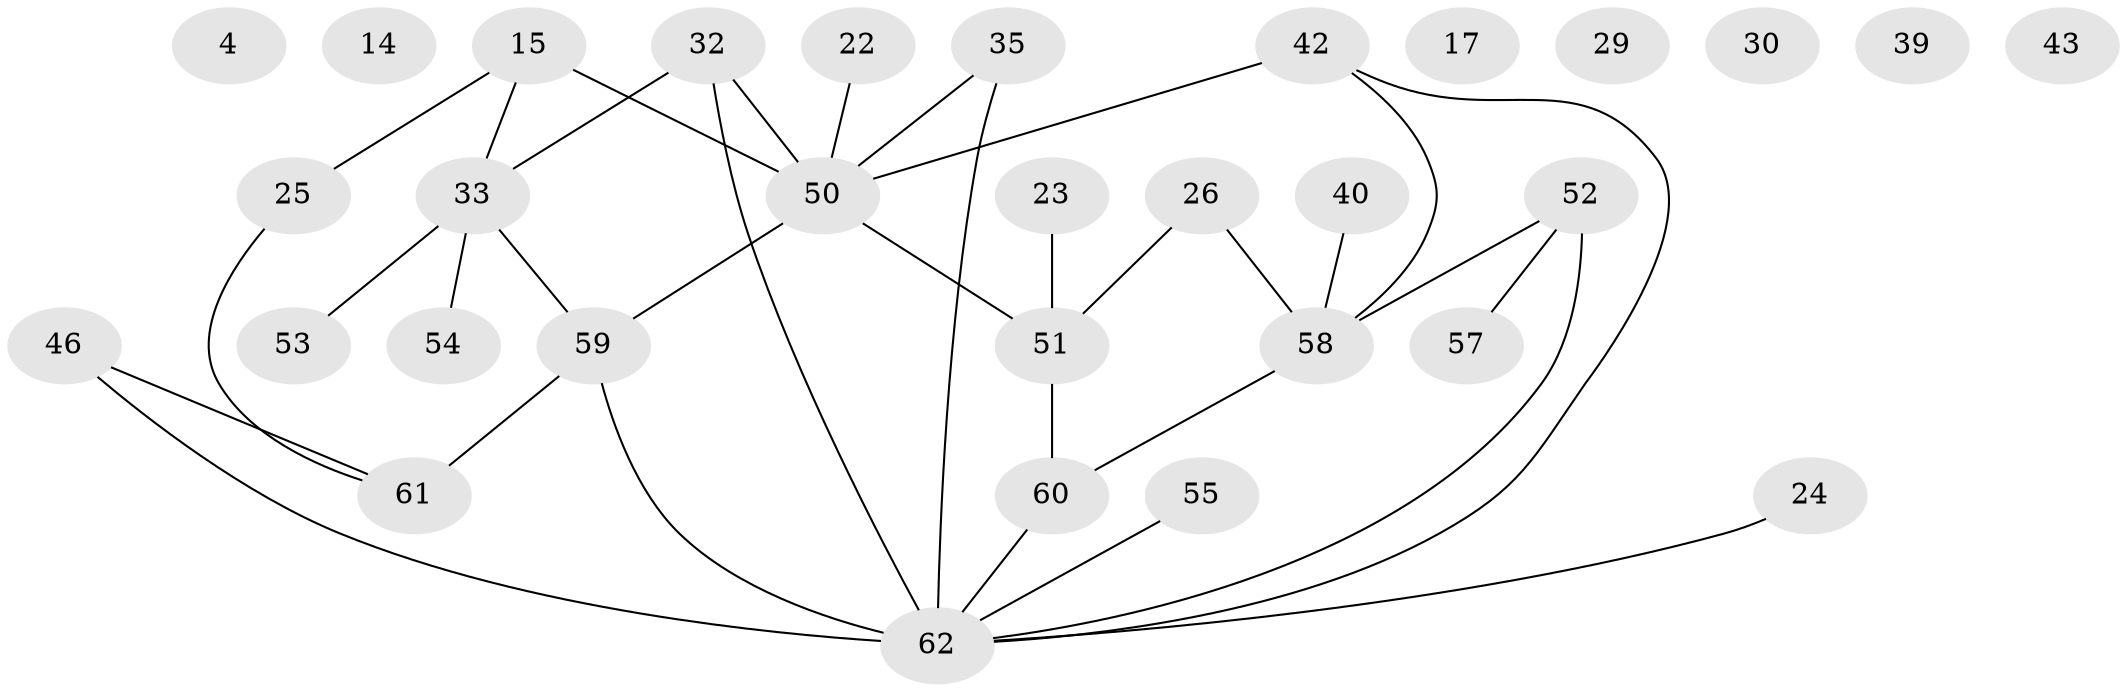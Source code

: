 // original degree distribution, {2: 0.25806451612903225, 7: 0.03225806451612903, 4: 0.22580645161290322, 0: 0.0967741935483871, 1: 0.20967741935483872, 3: 0.12903225806451613, 5: 0.04838709677419355}
// Generated by graph-tools (version 1.1) at 2025/39/03/09/25 04:39:11]
// undirected, 31 vertices, 34 edges
graph export_dot {
graph [start="1"]
  node [color=gray90,style=filled];
  4;
  14;
  15;
  17 [super="+8"];
  22 [super="+9"];
  23 [super="+1"];
  24;
  25 [super="+10"];
  26;
  29;
  30;
  32 [super="+21+31+19"];
  33 [super="+16"];
  35 [super="+34"];
  39;
  40;
  42;
  43;
  46 [super="+27"];
  50 [super="+48"];
  51 [super="+47"];
  52 [super="+20"];
  53;
  54;
  55;
  57;
  58 [super="+38+44"];
  59 [super="+12+6"];
  60 [super="+49"];
  61 [super="+3"];
  62 [super="+45+56"];
  15 -- 50 [weight=2];
  15 -- 33;
  15 -- 25;
  22 -- 50;
  23 -- 51;
  24 -- 62;
  25 -- 61;
  26 -- 51;
  26 -- 58;
  32 -- 50 [weight=2];
  32 -- 62 [weight=4];
  32 -- 33;
  33 -- 53;
  33 -- 54 [weight=2];
  33 -- 59;
  35 -- 50;
  35 -- 62;
  40 -- 58;
  42 -- 50 [weight=2];
  42 -- 58;
  42 -- 62;
  46 -- 62;
  46 -- 61;
  50 -- 51 [weight=3];
  50 -- 59;
  51 -- 60;
  52 -- 58 [weight=2];
  52 -- 62 [weight=2];
  52 -- 57;
  55 -- 62;
  58 -- 60;
  59 -- 62;
  59 -- 61 [weight=2];
  60 -- 62;
}
